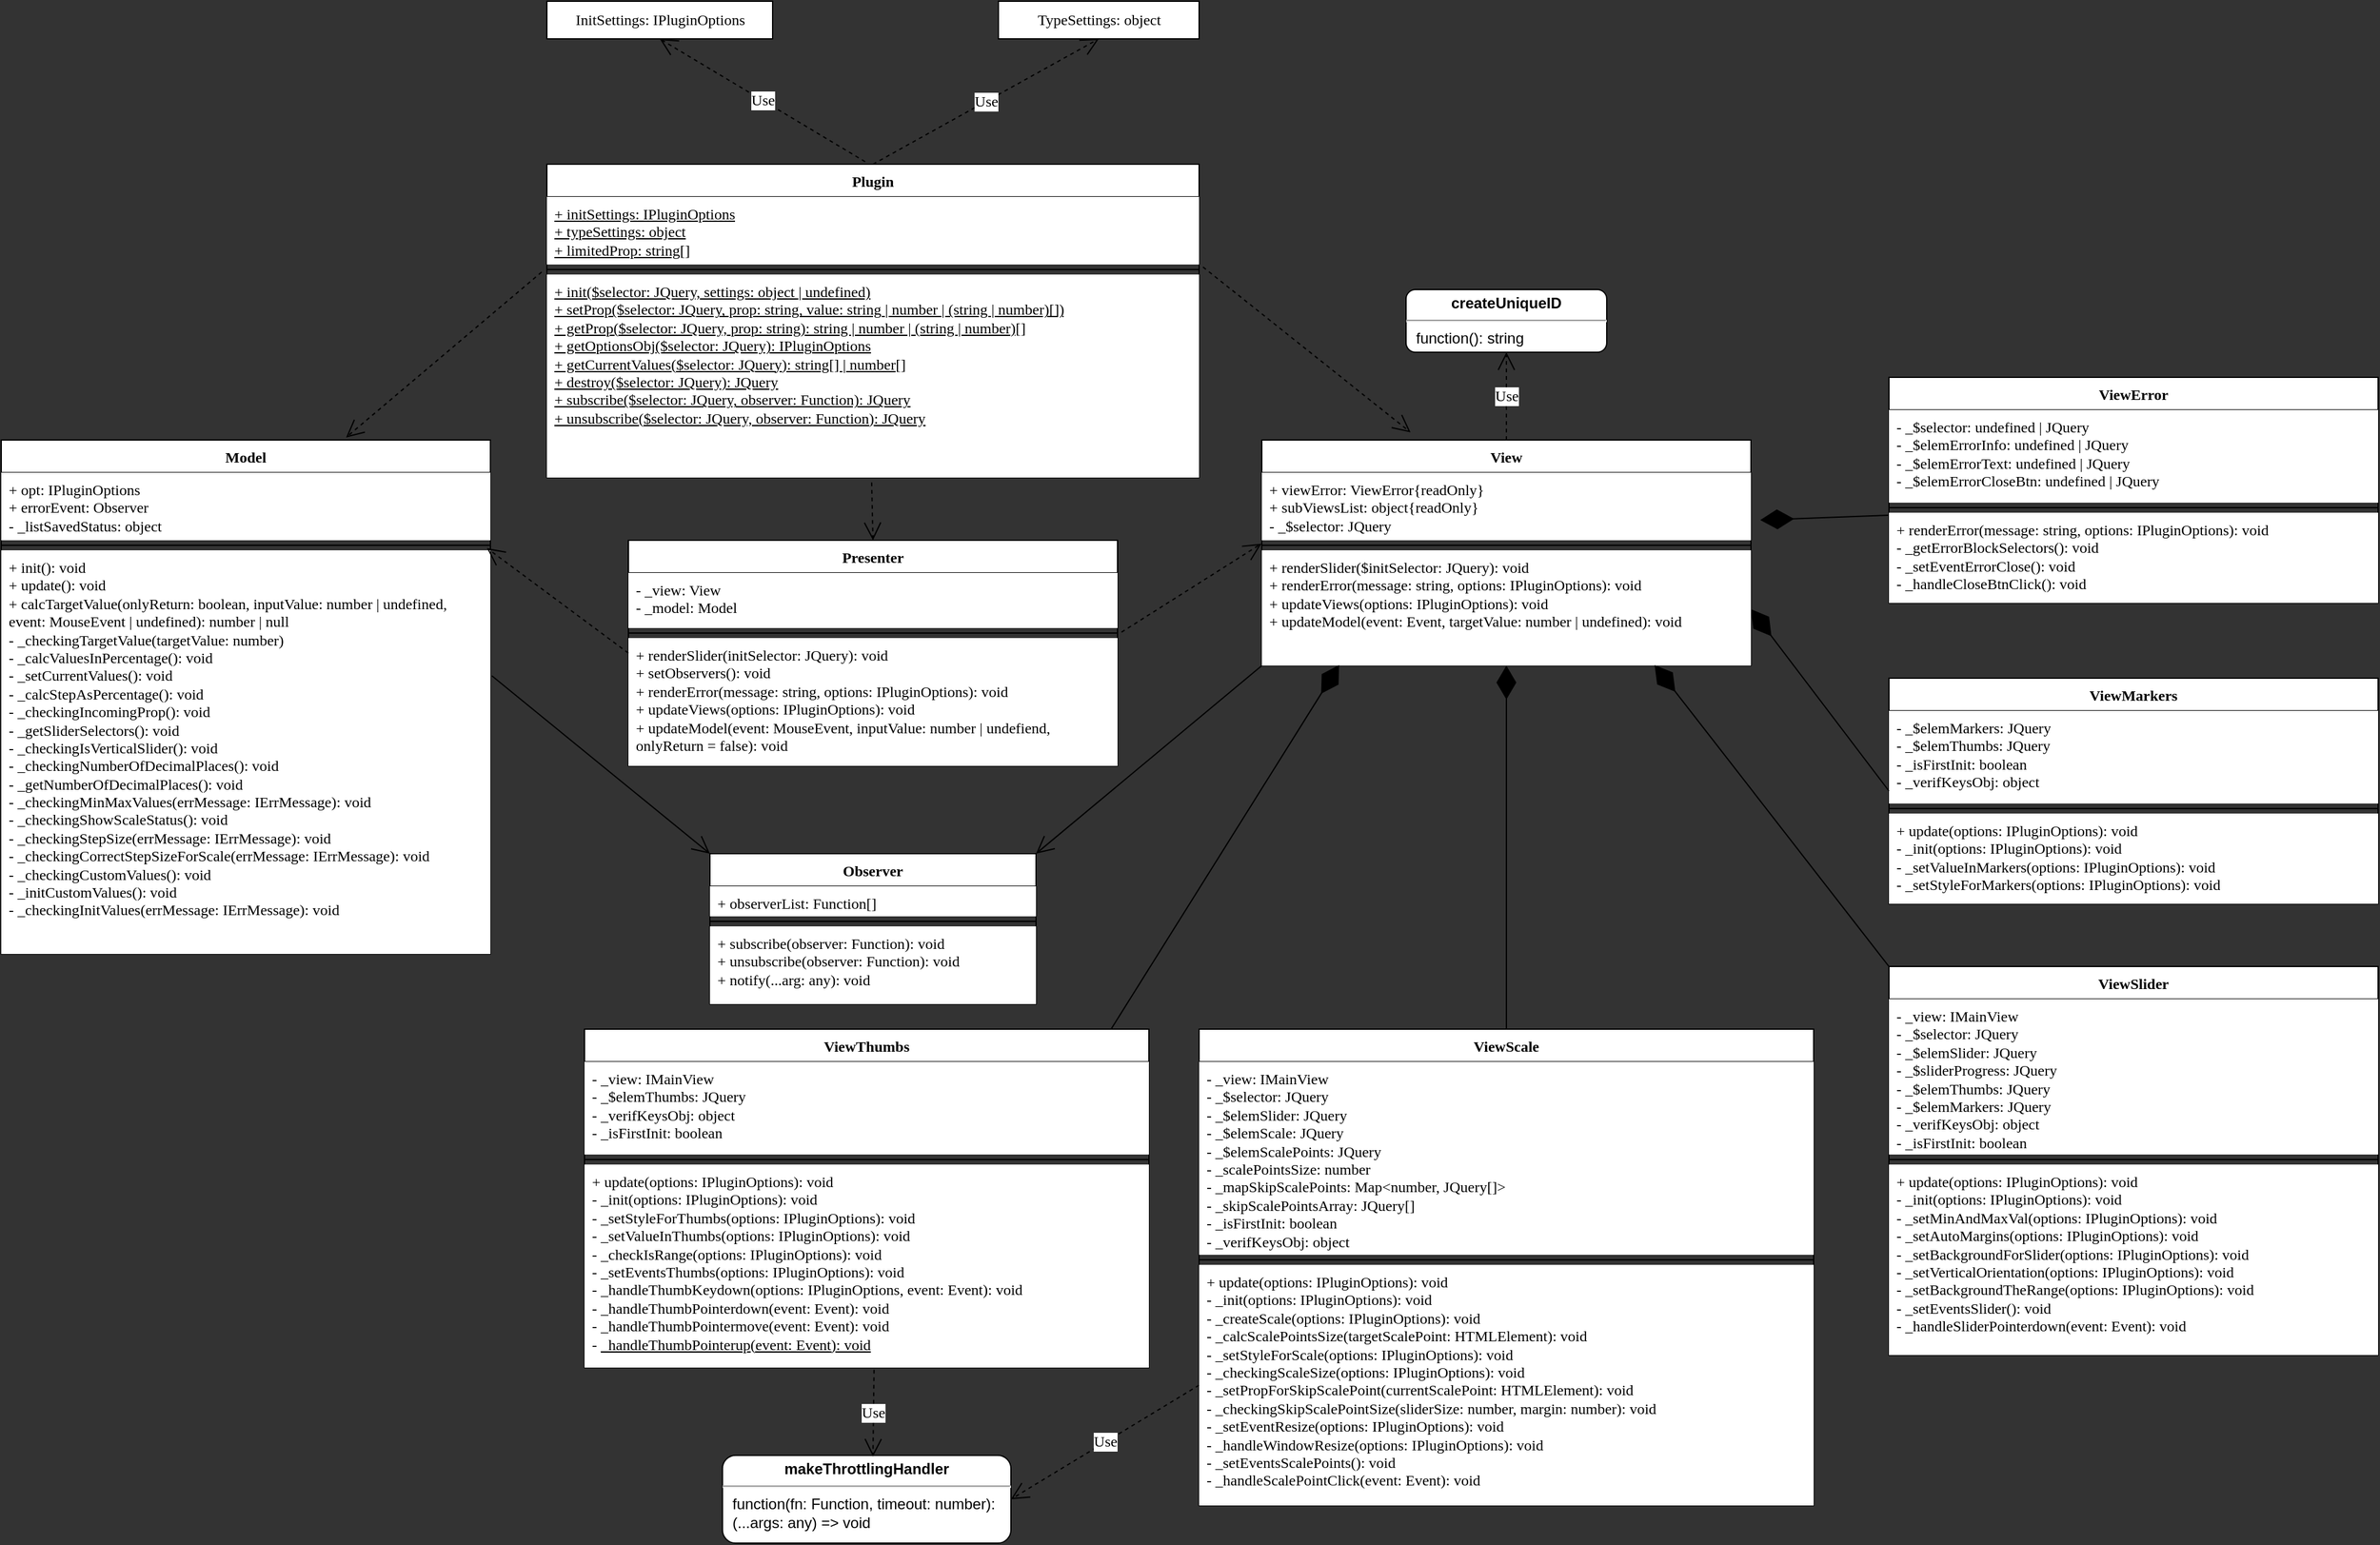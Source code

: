 <mxfile>
    <diagram name="Page-1" id="58cdce13-f638-feb5-8d6f-7d28b1aa9fa0">
        <mxGraphModel dx="4227" dy="1129" grid="1" gridSize="10" guides="1" tooltips="1" connect="1" arrows="1" fold="1" page="1" pageScale="1" pageWidth="500" pageHeight="300" background="#333333" math="0" shadow="0">
            <root>
                <mxCell id="0"/>
                <mxCell id="1" parent="0"/>
                <mxCell id="9" value="Model" style="swimlane;fontStyle=1;align=center;verticalAlign=top;childLayout=stackLayout;horizontal=1;startSize=26;horizontalStack=0;resizeParent=1;resizeParentMax=0;resizeLast=0;collapsible=1;marginBottom=0;whiteSpace=wrap;fontFamily=Verdana;" parent="1" vertex="1">
                    <mxGeometry x="-1945" y="490" width="390" height="410" as="geometry">
                        <mxRectangle x="-1970" y="520" width="70" height="26" as="alternateBounds"/>
                    </mxGeometry>
                </mxCell>
                <mxCell id="10" value="+ opt: IPluginOptions&#10;+ errorEvent: Observer&#10;- _listSavedStatus: object" style="text;strokeColor=none;fillColor=default;align=left;verticalAlign=top;spacingLeft=4;spacingRight=4;overflow=hidden;rotatable=0;points=[[0,0.5],[1,0.5]];portConstraint=eastwest;whiteSpace=wrap;fontFamily=Verdana;" parent="9" vertex="1">
                    <mxGeometry y="26" width="390" height="54" as="geometry"/>
                </mxCell>
                <mxCell id="11" value="" style="line;strokeWidth=1;fillColor=none;align=left;verticalAlign=middle;spacingTop=-1;spacingLeft=3;spacingRight=3;rotatable=0;labelPosition=right;points=[];portConstraint=eastwest;" parent="9" vertex="1">
                    <mxGeometry y="80" width="390" height="8" as="geometry"/>
                </mxCell>
                <mxCell id="12" value="+ init(): void&#10;+ update(): void&#10;+ calcTargetValue(onlyReturn: boolean, inputValue: number | undefined, event: MouseEvent | undefined): number | null&#10;- _checkingTargetValue(targetValue: number)&#10;- _calcValuesInPercentage(): void&#10;- _setCurrentValues(): void&#10;- _calcStepAsPercentage(): void&#10;- _checkingIncomingProp(): void&#10;- _getSliderSelectors(): void&#10;- _checkingIsVerticalSlider(): void&#10;- _checkingNumberOfDecimalPlaces(): void&#10;- _getNumberOfDecimalPlaces(): void&#10;- _checkingMinMaxValues(errMessage: IErrMessage): void&#10;- _checkingShowScaleStatus(): void&#10;- _checkingStepSize(errMessage: IErrMessage): void&#10;- _checkingCorrectStepSizeForScale(errMessage: IErrMessage): void&#10;- _checkingCustomValues(): void&#10;- _initCustomValues(): void&#10;- _checkingInitValues(errMessage: IErrMessage): void" style="text;strokeColor=none;fillColor=default;align=left;verticalAlign=top;spacingLeft=4;spacingRight=4;overflow=hidden;rotatable=0;points=[[0,0.5],[1,0.5]];portConstraint=eastwest;whiteSpace=wrap;fontFamily=Verdana;" parent="9" vertex="1">
                    <mxGeometry y="88" width="390" height="322" as="geometry"/>
                </mxCell>
                <mxCell id="13" value="Presenter" style="swimlane;fontStyle=1;align=center;verticalAlign=top;childLayout=stackLayout;horizontal=1;startSize=26;horizontalStack=0;resizeParent=1;resizeParentMax=0;resizeLast=0;collapsible=1;marginBottom=0;whiteSpace=wrap;fontFamily=Verdana;" parent="1" vertex="1">
                    <mxGeometry x="-1445" y="570" width="390" height="180" as="geometry">
                        <mxRectangle x="-1445" y="600" width="90" height="26" as="alternateBounds"/>
                    </mxGeometry>
                </mxCell>
                <mxCell id="14" value="- _view: View&#10;- _model: Model" style="text;strokeColor=none;fillColor=default;align=left;verticalAlign=top;spacingLeft=4;spacingRight=4;overflow=hidden;rotatable=0;points=[[0,0.5],[1,0.5]];portConstraint=eastwest;whiteSpace=wrap;fontFamily=Verdana;" parent="13" vertex="1">
                    <mxGeometry y="26" width="390" height="44" as="geometry"/>
                </mxCell>
                <mxCell id="15" value="" style="line;strokeWidth=1;fillColor=none;align=left;verticalAlign=middle;spacingTop=-1;spacingLeft=3;spacingRight=3;rotatable=0;labelPosition=right;points=[];portConstraint=eastwest;" parent="13" vertex="1">
                    <mxGeometry y="70" width="390" height="8" as="geometry"/>
                </mxCell>
                <mxCell id="16" value="+ renderSlider(initSelector: JQuery): void&#10;+ setObservers(): void&#10;+ renderError(message: string, options: IPluginOptions): void&#10;+ updateViews(options: IPluginOptions): void&#10;+ updateModel(event: MouseEvent, inputValue: number | undefiend, onlyReturn = false): void" style="text;strokeColor=none;fillColor=default;align=left;verticalAlign=top;spacingLeft=4;spacingRight=4;overflow=hidden;rotatable=0;points=[[0,0.5],[1,0.5]];portConstraint=eastwest;whiteSpace=wrap;fontFamily=Verdana;" parent="13" vertex="1">
                    <mxGeometry y="78" width="390" height="102" as="geometry"/>
                </mxCell>
                <mxCell id="17" value="View" style="swimlane;fontStyle=1;align=center;verticalAlign=top;childLayout=stackLayout;horizontal=1;startSize=26;horizontalStack=0;resizeParent=1;resizeParentMax=0;resizeLast=0;collapsible=1;marginBottom=0;whiteSpace=wrap;fontFamily=Verdana;" parent="1" vertex="1">
                    <mxGeometry x="-940" y="490" width="390" height="180" as="geometry">
                        <mxRectangle x="-920" y="520" width="90" height="26" as="alternateBounds"/>
                    </mxGeometry>
                </mxCell>
                <mxCell id="18" value="+ viewError: ViewError{readOnly}&#10;+ subViewsList: object{readOnly}&#10;- _$selector: JQuery" style="text;strokeColor=none;fillColor=default;align=left;verticalAlign=top;spacingLeft=4;spacingRight=4;overflow=hidden;rotatable=0;points=[[0,0.5],[1,0.5]];portConstraint=eastwest;whiteSpace=wrap;fontFamily=Verdana;" parent="17" vertex="1">
                    <mxGeometry y="26" width="390" height="54" as="geometry"/>
                </mxCell>
                <mxCell id="19" value="" style="line;strokeWidth=1;fillColor=none;align=left;verticalAlign=middle;spacingTop=-1;spacingLeft=3;spacingRight=3;rotatable=0;labelPosition=right;points=[];portConstraint=eastwest;" parent="17" vertex="1">
                    <mxGeometry y="80" width="390" height="8" as="geometry"/>
                </mxCell>
                <mxCell id="20" value="+ renderSlider($initSelector: JQuery): void&#10;+ renderError(message: string, options: IPluginOptions): void&#10;+ updateViews(options: IPluginOptions): void&#10;+ updateModel(event: Event, targetValue: number | undefined): void" style="text;strokeColor=none;fillColor=default;align=left;verticalAlign=top;spacingLeft=4;spacingRight=4;overflow=hidden;rotatable=0;points=[[0,0.5],[1,0.5]];portConstraint=eastwest;whiteSpace=wrap;fontFamily=Verdana;" parent="17" vertex="1">
                    <mxGeometry y="88" width="390" height="92" as="geometry"/>
                </mxCell>
                <mxCell id="24" value="&lt;div style=&quot;text-align: left&quot;&gt;TypeSettings: object&lt;br&gt;&lt;/div&gt;" style="html=1;fontFamily=Verdana;fontColor=default;" parent="1" vertex="1">
                    <mxGeometry x="-1150" y="140" width="160" height="30" as="geometry"/>
                </mxCell>
                <mxCell id="26" value="Plugin" style="swimlane;fontStyle=1;align=center;verticalAlign=top;childLayout=stackLayout;horizontal=1;startSize=26;horizontalStack=0;resizeParent=1;resizeParentMax=0;resizeLast=0;collapsible=1;marginBottom=0;whiteSpace=wrap;fontFamily=Verdana;fontColor=default;" parent="1" vertex="1">
                    <mxGeometry x="-1510" y="270" width="520" height="250" as="geometry">
                        <mxRectangle x="-1510" y="270" width="90" height="26" as="alternateBounds"/>
                    </mxGeometry>
                </mxCell>
                <mxCell id="27" value="+ initSettings: IPluginOptions&lt;br&gt;+ typeSettings: object&lt;br&gt;+ limitedProp: string[]" style="text;strokeColor=none;fillColor=default;align=left;verticalAlign=top;spacingLeft=4;spacingRight=4;overflow=hidden;rotatable=0;points=[[0,0.5],[1,0.5]];portConstraint=eastwest;whiteSpace=wrap;fontStyle=4;html=1;fontFamily=Verdana;" parent="26" vertex="1">
                    <mxGeometry y="26" width="520" height="54" as="geometry"/>
                </mxCell>
                <mxCell id="28" value="" style="line;strokeWidth=1;fillColor=none;align=left;verticalAlign=middle;spacingTop=-1;spacingLeft=3;spacingRight=3;rotatable=0;labelPosition=right;points=[];portConstraint=eastwest;" parent="26" vertex="1">
                    <mxGeometry y="80" width="520" height="8" as="geometry"/>
                </mxCell>
                <mxCell id="29" value="+ init($selector: JQuery, settings: object | undefined)&lt;br style=&quot;font-size: 12px;&quot;&gt;+ setProp($selector: JQuery, prop: string, value: string | number | (string | number)[])&lt;br style=&quot;font-size: 12px;&quot;&gt;+ getProp($selector: JQuery, prop: string): string | number | (string | number)[]&lt;br style=&quot;font-size: 12px;&quot;&gt;+ getOptionsObj($selector: JQuery): IPluginOptions&lt;br style=&quot;font-size: 12px;&quot;&gt;+ getCurrentValues($selector: JQuery): string[] | number[]&lt;br style=&quot;font-size: 12px;&quot;&gt;+ destroy($selector: JQuery): JQuery&lt;br style=&quot;font-size: 12px;&quot;&gt;+ subscribe($selector: JQuery, observer: Function): JQuery&lt;br style=&quot;font-size: 12px;&quot;&gt;+ unsubscribe($selector: JQuery, observer: Function): JQuery" style="text;strokeColor=none;fillColor=default;align=left;verticalAlign=top;spacingLeft=4;spacingRight=4;overflow=hidden;rotatable=0;points=[[0,0.5],[1,0.5]];portConstraint=eastwest;whiteSpace=wrap;fontStyle=4;html=1;fontFamily=Verdana;fontSize=12;" parent="26" vertex="1">
                    <mxGeometry y="88" width="520" height="162" as="geometry"/>
                </mxCell>
                <mxCell id="30" value="&lt;div style=&quot;text-align: left&quot;&gt;InitSettings: IPluginOptions&lt;br&gt;&lt;/div&gt;" style="html=1;fontFamily=Verdana;" parent="1" vertex="1">
                    <mxGeometry x="-1510" y="140" width="180" height="30" as="geometry"/>
                </mxCell>
                <mxCell id="32" value="&lt;p style=&quot;margin: 4px 0px 0px ; text-align: center&quot;&gt;&lt;b&gt;createUniqueID&lt;/b&gt;&lt;br&gt;&lt;/p&gt;&lt;hr&gt;&lt;p style=&quot;margin: 0px ; margin-left: 8px&quot;&gt;function(): string&lt;/p&gt;" style="verticalAlign=top;align=left;overflow=fill;fontSize=12;fontFamily=Helvetica;html=1;fontColor=default;fillColor=default;rounded=1;" parent="1" vertex="1">
                    <mxGeometry x="-825" y="370" width="160" height="50" as="geometry"/>
                </mxCell>
                <mxCell id="33" value="&lt;p style=&quot;margin: 4px 0px 0px ; text-align: center&quot;&gt;&lt;b&gt;makeThrottlingHandler&lt;/b&gt;&lt;br&gt;&lt;/p&gt;&lt;hr&gt;&lt;p style=&quot;margin: 0px ; margin-left: 8px&quot;&gt;function(fn: Function, timeout: number): (...args: any) =&amp;gt; void&lt;/p&gt;" style="verticalAlign=top;align=left;overflow=fill;fontSize=12;fontFamily=Helvetica;html=1;fontColor=default;fillColor=default;rounded=1;whiteSpace=wrap;" parent="1" vertex="1">
                    <mxGeometry x="-1370" y="1300" width="230" height="70" as="geometry"/>
                </mxCell>
                <mxCell id="34" value="Observer" style="swimlane;fontStyle=1;align=center;verticalAlign=top;childLayout=stackLayout;horizontal=1;startSize=26;horizontalStack=0;resizeParent=1;resizeParentMax=0;resizeLast=0;collapsible=1;marginBottom=0;whiteSpace=wrap;fontFamily=Verdana;" parent="1" vertex="1">
                    <mxGeometry x="-1380" y="820" width="260" height="120" as="geometry">
                        <mxRectangle x="-1380" y="860" width="90" height="26" as="alternateBounds"/>
                    </mxGeometry>
                </mxCell>
                <mxCell id="35" value="+ observerList: Function[]" style="text;strokeColor=none;fillColor=default;align=left;verticalAlign=top;spacingLeft=4;spacingRight=4;overflow=hidden;rotatable=0;points=[[0,0.5],[1,0.5]];portConstraint=eastwest;whiteSpace=wrap;fontFamily=Verdana;" parent="34" vertex="1">
                    <mxGeometry y="26" width="260" height="24" as="geometry"/>
                </mxCell>
                <mxCell id="36" value="" style="line;strokeWidth=1;fillColor=none;align=left;verticalAlign=middle;spacingTop=-1;spacingLeft=3;spacingRight=3;rotatable=0;labelPosition=right;points=[];portConstraint=eastwest;" parent="34" vertex="1">
                    <mxGeometry y="50" width="260" height="8" as="geometry"/>
                </mxCell>
                <mxCell id="37" value="+ subscribe(observer: Function): void&#10;+ unsubscribe(observer: Function): void&#10;+ notify(...arg: any): void" style="text;strokeColor=none;fillColor=default;align=left;verticalAlign=top;spacingLeft=4;spacingRight=4;overflow=hidden;rotatable=0;points=[[0,0.5],[1,0.5]];portConstraint=eastwest;whiteSpace=wrap;fontFamily=Verdana;" parent="34" vertex="1">
                    <mxGeometry y="58" width="260" height="62" as="geometry"/>
                </mxCell>
                <mxCell id="38" value="ViewSlider" style="swimlane;fontStyle=1;align=center;verticalAlign=top;childLayout=stackLayout;horizontal=1;startSize=26;horizontalStack=0;resizeParent=1;resizeParentMax=0;resizeLast=0;collapsible=1;marginBottom=0;whiteSpace=wrap;fontFamily=Verdana;" parent="1" vertex="1">
                    <mxGeometry x="-440" y="910" width="390" height="310" as="geometry">
                        <mxRectangle x="-1270" y="20" width="90" height="26" as="alternateBounds"/>
                    </mxGeometry>
                </mxCell>
                <mxCell id="39" value="- _view: IMainView&#10;- _$selector: JQuery&#10;- _$elemSlider: JQuery&#10;- _$sliderProgress: JQuery&#10;- _$elemThumbs: JQuery&#10;- _$elemMarkers: JQuery&#10;- _verifKeysObj: object&#10;- _isFirstInit: boolean" style="text;strokeColor=none;fillColor=default;align=left;verticalAlign=top;spacingLeft=4;spacingRight=4;overflow=hidden;rotatable=0;points=[[0,0.5],[1,0.5]];portConstraint=eastwest;whiteSpace=wrap;fontFamily=Verdana;" parent="38" vertex="1">
                    <mxGeometry y="26" width="390" height="124" as="geometry"/>
                </mxCell>
                <mxCell id="40" value="" style="line;strokeWidth=1;fillColor=none;align=left;verticalAlign=middle;spacingTop=-1;spacingLeft=3;spacingRight=3;rotatable=0;labelPosition=right;points=[];portConstraint=eastwest;" parent="38" vertex="1">
                    <mxGeometry y="150" width="390" height="8" as="geometry"/>
                </mxCell>
                <mxCell id="41" value="+ update(options: IPluginOptions): void&#10;- _init(options: IPluginOptions): void&#10;- _setMinAndMaxVal(options: IPluginOptions): void&#10;- _setAutoMargins(options: IPluginOptions): void&#10;- _setBackgroundForSlider(options: IPluginOptions): void&#10;- _setVerticalOrientation(options: IPluginOptions): void&#10;- _setBackgroundTheRange(options: IPluginOptions): void&#10;- _setEventsSlider(): void&#10;- _handleSliderPointerdown(event: Event): void" style="text;strokeColor=none;fillColor=default;align=left;verticalAlign=top;spacingLeft=4;spacingRight=4;overflow=hidden;rotatable=0;points=[[0,0.5],[1,0.5]];portConstraint=eastwest;whiteSpace=wrap;fontFamily=Verdana;" parent="38" vertex="1">
                    <mxGeometry y="158" width="390" height="152" as="geometry"/>
                </mxCell>
                <mxCell id="42" value="ViewThumbs&#10;" style="swimlane;fontStyle=1;align=center;verticalAlign=top;childLayout=stackLayout;horizontal=1;startSize=26;horizontalStack=0;resizeParent=1;resizeParentMax=0;resizeLast=0;collapsible=1;marginBottom=0;whiteSpace=wrap;fontFamily=Verdana;" parent="1" vertex="1">
                    <mxGeometry x="-1480" y="960" width="450" height="270" as="geometry">
                        <mxRectangle x="-1270" y="20" width="90" height="26" as="alternateBounds"/>
                    </mxGeometry>
                </mxCell>
                <mxCell id="43" value="- _view: IMainView&#10;- _$elemThumbs: JQuery&#10;- _verifKeysObj: object&#10;- _isFirstInit: boolean" style="text;strokeColor=none;fillColor=default;align=left;verticalAlign=top;spacingLeft=4;spacingRight=4;overflow=hidden;rotatable=0;points=[[0,0.5],[1,0.5]];portConstraint=eastwest;whiteSpace=wrap;fontFamily=Verdana;" parent="42" vertex="1">
                    <mxGeometry y="26" width="450" height="74" as="geometry"/>
                </mxCell>
                <mxCell id="44" value="" style="line;strokeWidth=1;fillColor=none;align=left;verticalAlign=middle;spacingTop=-1;spacingLeft=3;spacingRight=3;rotatable=0;labelPosition=right;points=[];portConstraint=eastwest;" parent="42" vertex="1">
                    <mxGeometry y="100" width="450" height="8" as="geometry"/>
                </mxCell>
                <mxCell id="45" value="+ update(options: IPluginOptions): void&lt;br&gt;- _init(options: IPluginOptions): void&lt;br&gt;- _setStyleForThumbs(options: IPluginOptions): void&lt;br&gt;- _setValueInThumbs(options: IPluginOptions): void&lt;br&gt;- _checkIsRange(options: IPluginOptions): void&lt;br&gt;- _setEventsThumbs(options: IPluginOptions): void&lt;br&gt;- _handleThumbKeydown(options: IPluginOptions, event: Event): void&lt;br&gt;- _handleThumbPointerdown(event: Event): void&lt;br&gt;- _handleThumbPointermove(event: Event): void&lt;br&gt;- &lt;u&gt;_handleThumbPointerup(event: Event): void&lt;/u&gt;" style="text;strokeColor=none;fillColor=default;align=left;verticalAlign=top;spacingLeft=4;spacingRight=4;overflow=hidden;rotatable=0;points=[[0,0.5],[1,0.5]];portConstraint=eastwest;whiteSpace=wrap;fontFamily=Verdana;fontStyle=0;html=1;" parent="42" vertex="1">
                    <mxGeometry y="108" width="450" height="162" as="geometry"/>
                </mxCell>
                <mxCell id="48" value="ViewScale&#10;" style="swimlane;fontStyle=1;align=center;verticalAlign=top;childLayout=stackLayout;horizontal=1;startSize=26;horizontalStack=0;resizeParent=1;resizeParentMax=0;resizeLast=0;collapsible=1;marginBottom=0;whiteSpace=wrap;fontFamily=Verdana;" parent="1" vertex="1">
                    <mxGeometry x="-990" y="960" width="490" height="380" as="geometry">
                        <mxRectangle x="-1270" y="20" width="90" height="26" as="alternateBounds"/>
                    </mxGeometry>
                </mxCell>
                <mxCell id="49" value="- _view: IMainView&#10;- _$selector: JQuery&#10;- _$elemSlider: JQuery&#10;- _$elemScale: JQuery&#10;- _$elemScalePoints: JQuery&#10;- _scalePointsSize: number&#10;- _mapSkipScalePoints: Map&lt;number, JQuery[]&gt;&#10;- _skipScalePointsArray: JQuery[]&#10;- _isFirstInit: boolean&#10;- _verifKeysObj: object" style="text;strokeColor=none;fillColor=default;align=left;verticalAlign=top;spacingLeft=4;spacingRight=4;overflow=hidden;rotatable=0;points=[[0,0.5],[1,0.5]];portConstraint=eastwest;whiteSpace=wrap;fontFamily=Verdana;" parent="48" vertex="1">
                    <mxGeometry y="26" width="490" height="154" as="geometry"/>
                </mxCell>
                <mxCell id="50" value="" style="line;strokeWidth=1;fillColor=none;align=left;verticalAlign=middle;spacingTop=-1;spacingLeft=3;spacingRight=3;rotatable=0;labelPosition=right;points=[];portConstraint=eastwest;" parent="48" vertex="1">
                    <mxGeometry y="180" width="490" height="8" as="geometry"/>
                </mxCell>
                <mxCell id="51" value="&lt;div&gt;+ update(options: IPluginOptions): void&lt;/div&gt;&lt;div&gt;- _init(options: IPluginOptions): void&lt;/div&gt;&lt;div&gt;- _createScale(options: IPluginOptions): void&lt;/div&gt;&lt;div&gt;- _calcScalePointsSize(targetScalePoint: HTMLElement): void&lt;/div&gt;&lt;div&gt;- _setStyleForScale(options: IPluginOptions): void&lt;/div&gt;&lt;div&gt;- _checkingScaleSize(options: IPluginOptions): void&lt;/div&gt;&lt;div&gt;- _setPropForSkipScalePoint(currentScalePoint: HTMLElement): void&lt;/div&gt;&lt;div&gt;- _checkingSkipScalePointSize(sliderSize: number, margin: number): void&lt;/div&gt;&lt;div&gt;- _setEventResize(options: IPluginOptions): void&lt;/div&gt;&lt;div&gt;- _handleWindowResize(options: IPluginOptions): void&lt;/div&gt;&lt;div&gt;- _setEventsScalePoints(): void&lt;/div&gt;&lt;div&gt;- _handleScalePointClick(event: Event): void&lt;/div&gt;" style="text;strokeColor=none;fillColor=default;align=left;verticalAlign=top;spacingLeft=4;spacingRight=4;overflow=hidden;rotatable=0;points=[[0,0.5],[1,0.5]];portConstraint=eastwest;whiteSpace=wrap;fontFamily=Verdana;fontStyle=0;html=1;" parent="48" vertex="1">
                    <mxGeometry y="188" width="490" height="192" as="geometry"/>
                </mxCell>
                <mxCell id="52" value="ViewError" style="swimlane;fontStyle=1;align=center;verticalAlign=top;childLayout=stackLayout;horizontal=1;startSize=26;horizontalStack=0;resizeParent=1;resizeParentMax=0;resizeLast=0;collapsible=1;marginBottom=0;whiteSpace=wrap;fontFamily=Verdana;" parent="1" vertex="1">
                    <mxGeometry x="-440" y="440" width="390" height="180" as="geometry">
                        <mxRectangle x="-1270" y="20" width="90" height="26" as="alternateBounds"/>
                    </mxGeometry>
                </mxCell>
                <mxCell id="53" value="- _$selector: undefined | JQuery&#10;- _$elemErrorInfo: undefined | JQuery&#10;- _$elemErrorText: undefined | JQuery&#10;- _$elemErrorCloseBtn: undefined | JQuery" style="text;strokeColor=none;fillColor=default;align=left;verticalAlign=top;spacingLeft=4;spacingRight=4;overflow=hidden;rotatable=0;points=[[0,0.5],[1,0.5]];portConstraint=eastwest;whiteSpace=wrap;fontFamily=Verdana;" parent="52" vertex="1">
                    <mxGeometry y="26" width="390" height="74" as="geometry"/>
                </mxCell>
                <mxCell id="54" value="" style="line;strokeWidth=1;fillColor=none;align=left;verticalAlign=middle;spacingTop=-1;spacingLeft=3;spacingRight=3;rotatable=0;labelPosition=right;points=[];portConstraint=eastwest;" parent="52" vertex="1">
                    <mxGeometry y="100" width="390" height="8" as="geometry"/>
                </mxCell>
                <mxCell id="55" value="+ renderError(message: string, options: IPluginOptions): void&#10;- _getErrorBlockSelectors(): void&#10;- _setEventErrorClose(): void&#10;- _handleCloseBtnClick(): void" style="text;strokeColor=none;fillColor=default;align=left;verticalAlign=top;spacingLeft=4;spacingRight=4;overflow=hidden;rotatable=0;points=[[0,0.5],[1,0.5]];portConstraint=eastwest;whiteSpace=wrap;fontFamily=Verdana;" parent="52" vertex="1">
                    <mxGeometry y="108" width="390" height="72" as="geometry"/>
                </mxCell>
                <mxCell id="56" value="ViewMarkers" style="swimlane;fontStyle=1;align=center;verticalAlign=top;childLayout=stackLayout;horizontal=1;startSize=26;horizontalStack=0;resizeParent=1;resizeParentMax=0;resizeLast=0;collapsible=1;marginBottom=0;whiteSpace=wrap;fontFamily=Verdana;" parent="1" vertex="1">
                    <mxGeometry x="-440" y="680" width="390" height="180" as="geometry">
                        <mxRectangle x="-1270" y="20" width="90" height="26" as="alternateBounds"/>
                    </mxGeometry>
                </mxCell>
                <mxCell id="57" value="- _$elemMarkers: JQuery&#10;- _$elemThumbs: JQuery&#10;- _isFirstInit: boolean&#10;- _verifKeysObj: object" style="text;strokeColor=none;fillColor=default;align=left;verticalAlign=top;spacingLeft=4;spacingRight=4;overflow=hidden;rotatable=0;points=[[0,0.5],[1,0.5]];portConstraint=eastwest;whiteSpace=wrap;fontFamily=Verdana;" parent="56" vertex="1">
                    <mxGeometry y="26" width="390" height="74" as="geometry"/>
                </mxCell>
                <mxCell id="58" value="" style="line;strokeWidth=1;fillColor=none;align=left;verticalAlign=middle;spacingTop=-1;spacingLeft=3;spacingRight=3;rotatable=0;labelPosition=right;points=[];portConstraint=eastwest;" parent="56" vertex="1">
                    <mxGeometry y="100" width="390" height="8" as="geometry"/>
                </mxCell>
                <mxCell id="59" value="+ update(options: IPluginOptions): void&#10;- _init(options: IPluginOptions): void&#10;- _setValueInMarkers(options: IPluginOptions): void&#10;- _setStyleForMarkers(options: IPluginOptions): void" style="text;strokeColor=none;fillColor=default;align=left;verticalAlign=top;spacingLeft=4;spacingRight=4;overflow=hidden;rotatable=0;points=[[0,0.5],[1,0.5]];portConstraint=eastwest;whiteSpace=wrap;fontFamily=Verdana;" parent="56" vertex="1">
                    <mxGeometry y="108" width="390" height="72" as="geometry"/>
                </mxCell>
                <mxCell id="65" value="" style="endArrow=open;endFill=1;endSize=12;html=1;fontFamily=Verdana;fontSize=12;fontColor=default;exitX=0;exitY=1;exitDx=0;exitDy=0;entryX=1;entryY=0;entryDx=0;entryDy=0;" parent="1" source="17" target="34" edge="1">
                    <mxGeometry width="160" relative="1" as="geometry">
                        <mxPoint x="-960" y="810" as="sourcePoint"/>
                        <mxPoint x="-800" y="810" as="targetPoint"/>
                    </mxGeometry>
                </mxCell>
                <mxCell id="66" value="" style="endArrow=open;endFill=1;endSize=12;html=1;fontFamily=Verdana;fontSize=12;fontColor=default;exitX=1.003;exitY=0.311;exitDx=0;exitDy=0;entryX=0;entryY=0;entryDx=0;entryDy=0;exitPerimeter=0;" parent="1" source="12" target="34" edge="1">
                    <mxGeometry width="160" relative="1" as="geometry">
                        <mxPoint x="-1360" y="820" as="sourcePoint"/>
                        <mxPoint x="-1560" y="980" as="targetPoint"/>
                    </mxGeometry>
                </mxCell>
                <mxCell id="67" value="Use" style="endArrow=open;endSize=12;dashed=1;html=1;fontFamily=Verdana;fontSize=12;fontColor=default;exitX=0.488;exitY=-0.008;exitDx=0;exitDy=0;exitPerimeter=0;entryX=0.5;entryY=1;entryDx=0;entryDy=0;" parent="1" source="26" target="30" edge="1">
                    <mxGeometry width="160" relative="1" as="geometry">
                        <mxPoint x="-1420" y="210" as="sourcePoint"/>
                        <mxPoint x="-1260" y="210" as="targetPoint"/>
                    </mxGeometry>
                </mxCell>
                <mxCell id="68" value="Use" style="endArrow=open;endSize=12;dashed=1;html=1;fontFamily=Verdana;fontSize=12;fontColor=default;exitX=0.5;exitY=0;exitDx=0;exitDy=0;entryX=0.5;entryY=1;entryDx=0;entryDy=0;" parent="1" source="26" target="24" edge="1">
                    <mxGeometry width="160" relative="1" as="geometry">
                        <mxPoint x="-1050" y="266" as="sourcePoint"/>
                        <mxPoint x="-1060" y="200" as="targetPoint"/>
                    </mxGeometry>
                </mxCell>
                <mxCell id="69" value="Use" style="endArrow=open;endSize=12;dashed=1;html=1;fontFamily=Verdana;fontSize=12;fontColor=default;entryX=0.5;entryY=1;entryDx=0;entryDy=0;exitX=0.5;exitY=0;exitDx=0;exitDy=0;" parent="1" source="17" target="32" edge="1">
                    <mxGeometry width="160" relative="1" as="geometry">
                        <mxPoint x="-725" y="520" as="sourcePoint"/>
                        <mxPoint x="-540" y="424" as="targetPoint"/>
                    </mxGeometry>
                </mxCell>
                <mxCell id="72" value="Use" style="endArrow=open;endSize=12;dashed=1;html=1;fontFamily=Verdana;fontSize=12;fontColor=default;exitX=0;exitY=0.5;exitDx=0;exitDy=0;entryX=1;entryY=0.5;entryDx=0;entryDy=0;" parent="1" source="51" target="33" edge="1">
                    <mxGeometry width="160" relative="1" as="geometry">
                        <mxPoint x="-1571.18" y="1310" as="sourcePoint"/>
                        <mxPoint x="-1571.18" y="1380" as="targetPoint"/>
                    </mxGeometry>
                </mxCell>
                <mxCell id="73" value="Use" style="endArrow=open;endSize=12;dashed=1;html=1;fontFamily=Verdana;fontSize=12;fontColor=default;entryX=1;entryY=0.5;entryDx=0;entryDy=0;exitX=0.513;exitY=1.011;exitDx=0;exitDy=0;exitPerimeter=0;" parent="1" source="45" edge="1">
                    <mxGeometry width="160" relative="1" as="geometry">
                        <mxPoint x="-1210" y="1250" as="sourcePoint"/>
                        <mxPoint x="-1250" y="1301" as="targetPoint"/>
                    </mxGeometry>
                </mxCell>
                <mxCell id="74" value="Use" style="endArrow=open;endSize=12;dashed=1;html=1;fontFamily=Verdana;fontSize=12;fontColor=default;exitX=1.006;exitY=1.037;exitDx=0;exitDy=0;exitPerimeter=0;entryX=0.304;entryY=-0.034;entryDx=0;entryDy=0;metaEdit=0;anchorPointDirection=1;jumpSize=6;textOpacity=0;entryPerimeter=0;" parent="1" source="27" target="17" edge="1">
                    <mxGeometry x="-0.035" y="-1" width="160" relative="1" as="geometry">
                        <mxPoint x="-900" y="500" as="sourcePoint"/>
                        <mxPoint x="-840" y="450" as="targetPoint"/>
                        <mxPoint y="-1" as="offset"/>
                    </mxGeometry>
                </mxCell>
                <mxCell id="75" value="Use" style="endArrow=open;endSize=12;dashed=1;html=1;fontFamily=Verdana;fontSize=12;fontColor=default;entryX=0.705;entryY=-0.005;entryDx=0;entryDy=0;metaEdit=0;anchorPointDirection=1;jumpSize=6;textOpacity=0;exitX=-0.008;exitY=-0.012;exitDx=0;exitDy=0;exitPerimeter=0;entryPerimeter=0;" parent="1" source="29" target="9" edge="1">
                    <mxGeometry x="-0.035" y="-1" width="160" relative="1" as="geometry">
                        <mxPoint x="-1530" y="360" as="sourcePoint"/>
                        <mxPoint x="-1711.46" y="518.08" as="targetPoint"/>
                        <mxPoint y="-1" as="offset"/>
                    </mxGeometry>
                </mxCell>
                <mxCell id="76" value="Use" style="endArrow=open;endSize=12;dashed=1;html=1;fontFamily=Verdana;fontSize=12;fontColor=default;entryX=0.5;entryY=0;entryDx=0;entryDy=0;metaEdit=0;anchorPointDirection=1;jumpSize=6;textOpacity=0;exitX=0.498;exitY=1.024;exitDx=0;exitDy=0;exitPerimeter=0;" parent="1" source="29" target="13" edge="1">
                    <mxGeometry x="-0.035" y="-1" width="160" relative="1" as="geometry">
                        <mxPoint x="-1240" y="510" as="sourcePoint"/>
                        <mxPoint x="-958.12" y="698.0" as="targetPoint"/>
                        <mxPoint y="-1" as="offset"/>
                    </mxGeometry>
                </mxCell>
                <mxCell id="77" value="Use" style="endArrow=open;endSize=12;dashed=1;html=1;fontFamily=Verdana;fontSize=12;fontColor=default;exitX=1.008;exitY=-0.046;exitDx=0;exitDy=0;exitPerimeter=0;metaEdit=0;anchorPointDirection=1;jumpSize=6;textOpacity=0;entryX=-0.001;entryY=-0.057;entryDx=0;entryDy=0;entryPerimeter=0;" parent="1" source="16" target="20" edge="1">
                    <mxGeometry x="-0.035" y="-1" width="160" relative="1" as="geometry">
                        <mxPoint x="-906.88" y="761.998" as="sourcePoint"/>
                        <mxPoint x="-920" y="600" as="targetPoint"/>
                        <mxPoint y="-1" as="offset"/>
                    </mxGeometry>
                </mxCell>
                <mxCell id="78" value="Use" style="endArrow=open;endSize=12;dashed=1;html=1;fontFamily=Verdana;fontSize=12;fontColor=default;metaEdit=0;anchorPointDirection=1;jumpSize=6;textOpacity=0;entryX=0.993;entryY=0.787;entryDx=0;entryDy=0;entryPerimeter=0;exitX=0;exitY=0.5;exitDx=0;exitDy=0;" parent="1" source="13" target="11" edge="1">
                    <mxGeometry x="-0.035" y="-1" width="160" relative="1" as="geometry">
                        <mxPoint x="-1480" y="670" as="sourcePoint"/>
                        <mxPoint x="-1445" y="549.996" as="targetPoint"/>
                        <mxPoint y="-1" as="offset"/>
                    </mxGeometry>
                </mxCell>
                <mxCell id="86" value="" style="endArrow=diamondThin;endFill=1;endSize=24;html=1;exitX=0;exitY=0.028;exitDx=0;exitDy=0;exitPerimeter=0;entryX=1.019;entryY=0.701;entryDx=0;entryDy=0;entryPerimeter=0;" edge="1" parent="1" source="55" target="18">
                    <mxGeometry width="160" relative="1" as="geometry">
                        <mxPoint x="-800" y="770" as="sourcePoint"/>
                        <mxPoint x="-540" y="560" as="targetPoint"/>
                    </mxGeometry>
                </mxCell>
                <mxCell id="87" value="" style="endArrow=diamondThin;endFill=1;endSize=24;html=1;exitX=0;exitY=0.5;exitDx=0;exitDy=0;entryX=1;entryY=0.75;entryDx=0;entryDy=0;" edge="1" parent="1" source="56" target="17">
                    <mxGeometry width="160" relative="1" as="geometry">
                        <mxPoint x="-524.54" y="758.816" as="sourcePoint"/>
                        <mxPoint x="-610.0" y="781.188" as="targetPoint"/>
                    </mxGeometry>
                </mxCell>
                <mxCell id="88" value="" style="endArrow=diamondThin;endFill=1;endSize=24;html=1;exitX=0;exitY=0;exitDx=0;exitDy=0;entryX=0.803;entryY=0.995;entryDx=0;entryDy=0;entryPerimeter=0;" edge="1" parent="1" source="38" target="20">
                    <mxGeometry width="160" relative="1" as="geometry">
                        <mxPoint x="-550.0" y="850" as="sourcePoint"/>
                        <mxPoint x="-825.0" y="750" as="targetPoint"/>
                    </mxGeometry>
                </mxCell>
                <mxCell id="89" value="" style="endArrow=diamondThin;endFill=1;endSize=24;html=1;exitX=0.5;exitY=0;exitDx=0;exitDy=0;entryX=0.5;entryY=1;entryDx=0;entryDy=0;" edge="1" parent="1" source="48" target="17">
                    <mxGeometry width="160" relative="1" as="geometry">
                        <mxPoint x="-622.15" y="940" as="sourcePoint"/>
                        <mxPoint x="-825.0" y="703.864" as="targetPoint"/>
                    </mxGeometry>
                </mxCell>
                <mxCell id="90" value="" style="endArrow=diamondThin;endFill=1;endSize=24;html=1;exitX=0.933;exitY=0;exitDx=0;exitDy=0;exitPerimeter=0;entryX=0.158;entryY=0.995;entryDx=0;entryDy=0;entryPerimeter=0;" edge="1" parent="1" source="42" target="20">
                    <mxGeometry width="160" relative="1" as="geometry">
                        <mxPoint x="-860.0" y="950" as="sourcePoint"/>
                        <mxPoint x="-830" y="670" as="targetPoint"/>
                    </mxGeometry>
                </mxCell>
            </root>
        </mxGraphModel>
    </diagram>
</mxfile>